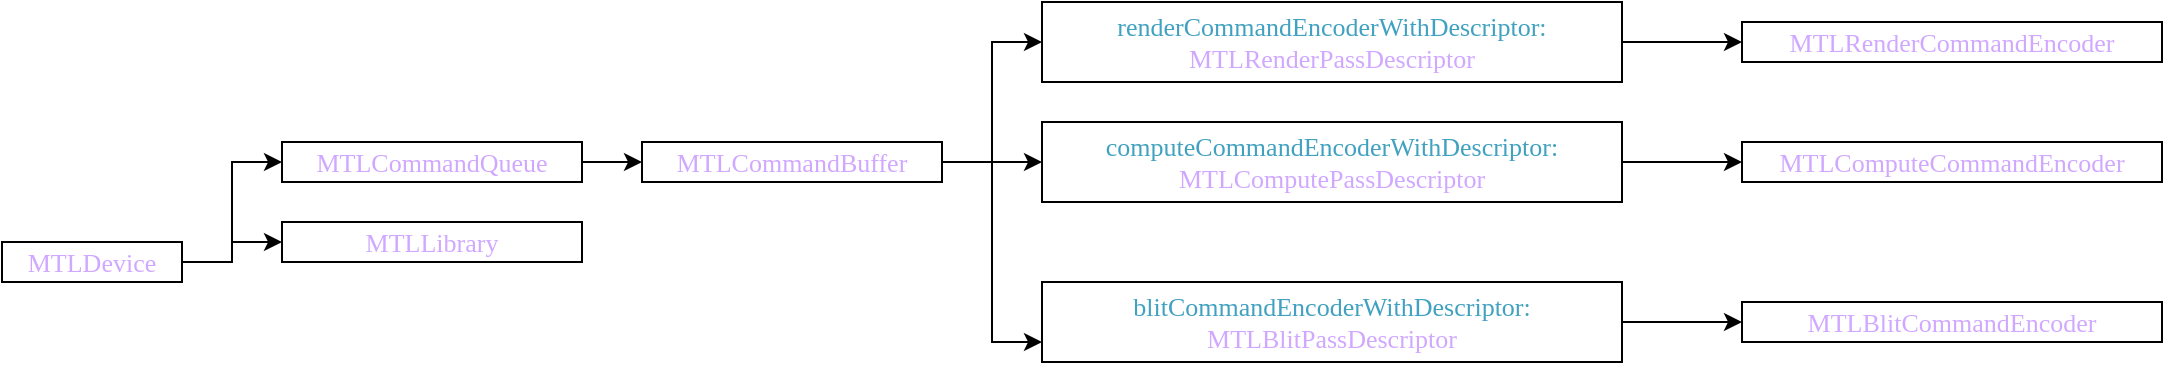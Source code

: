 <mxfile version="14.4.2" type="github">
  <diagram id="USdPcN2D7O0Sq6OQYNiE" name="Page-1">
    <mxGraphModel dx="2056" dy="1982" grid="1" gridSize="10" guides="1" tooltips="1" connect="1" arrows="1" fold="1" page="1" pageScale="1" pageWidth="827" pageHeight="1169" math="0" shadow="0">
      <root>
        <mxCell id="0" />
        <mxCell id="1" parent="0" />
        <mxCell id="2MBEesZgG_2p4eRT9xar-14" value="" style="edgeStyle=orthogonalEdgeStyle;rounded=0;orthogonalLoop=1;jettySize=auto;html=1;fontColor=#000099;entryX=0;entryY=0.5;entryDx=0;entryDy=0;" edge="1" parent="1" source="2MBEesZgG_2p4eRT9xar-2" target="2MBEesZgG_2p4eRT9xar-3">
          <mxGeometry relative="1" as="geometry" />
        </mxCell>
        <mxCell id="2MBEesZgG_2p4eRT9xar-15" value="" style="edgeStyle=orthogonalEdgeStyle;rounded=0;orthogonalLoop=1;jettySize=auto;html=1;fontColor=#000099;" edge="1" parent="1" source="2MBEesZgG_2p4eRT9xar-2" target="2MBEesZgG_2p4eRT9xar-4">
          <mxGeometry relative="1" as="geometry" />
        </mxCell>
        <mxCell id="2MBEesZgG_2p4eRT9xar-2" value="&lt;p style=&quot;margin: 0px; font-stretch: normal; font-size: 13px; line-height: normal; font-family: menlo; color: rgb(208, 168, 255);&quot;&gt;MTLDevice&lt;/p&gt;" style="whiteSpace=wrap;html=1;labelBackgroundColor=#ffffff;" vertex="1" parent="1">
          <mxGeometry x="-700" y="60" width="90" height="20" as="geometry" />
        </mxCell>
        <mxCell id="2MBEesZgG_2p4eRT9xar-16" value="" style="edgeStyle=orthogonalEdgeStyle;rounded=0;orthogonalLoop=1;jettySize=auto;html=1;fontColor=#000099;" edge="1" parent="1" source="2MBEesZgG_2p4eRT9xar-3" target="2MBEesZgG_2p4eRT9xar-5">
          <mxGeometry relative="1" as="geometry" />
        </mxCell>
        <mxCell id="2MBEesZgG_2p4eRT9xar-3" value="&lt;p style=&quot;margin: 0px; font-stretch: normal; font-size: 13px; line-height: normal; font-family: menlo; color: rgb(208, 168, 255);&quot;&gt;MTLCommandQueue&lt;/p&gt;" style="whiteSpace=wrap;html=1;labelBackgroundColor=#ffffff;" vertex="1" parent="1">
          <mxGeometry x="-560" y="10" width="150" height="20" as="geometry" />
        </mxCell>
        <mxCell id="2MBEesZgG_2p4eRT9xar-4" value="&lt;p style=&quot;margin: 0px; font-stretch: normal; font-size: 13px; line-height: normal; font-family: menlo; color: rgb(208, 168, 255);&quot;&gt;MTLLibrary&lt;/p&gt;" style="whiteSpace=wrap;html=1;labelBackgroundColor=#ffffff;" vertex="1" parent="1">
          <mxGeometry x="-560" y="50" width="150" height="20" as="geometry" />
        </mxCell>
        <mxCell id="2MBEesZgG_2p4eRT9xar-17" value="" style="edgeStyle=orthogonalEdgeStyle;rounded=0;orthogonalLoop=1;jettySize=auto;html=1;fontColor=#000099;entryX=0;entryY=0.5;entryDx=0;entryDy=0;" edge="1" parent="1" source="2MBEesZgG_2p4eRT9xar-5" target="2MBEesZgG_2p4eRT9xar-8">
          <mxGeometry relative="1" as="geometry" />
        </mxCell>
        <mxCell id="2MBEesZgG_2p4eRT9xar-18" value="" style="edgeStyle=orthogonalEdgeStyle;rounded=0;orthogonalLoop=1;jettySize=auto;html=1;fontColor=#000099;entryX=0;entryY=0.75;entryDx=0;entryDy=0;" edge="1" parent="1" source="2MBEesZgG_2p4eRT9xar-5" target="2MBEesZgG_2p4eRT9xar-10">
          <mxGeometry relative="1" as="geometry" />
        </mxCell>
        <mxCell id="2MBEesZgG_2p4eRT9xar-19" value="" style="edgeStyle=orthogonalEdgeStyle;rounded=0;orthogonalLoop=1;jettySize=auto;html=1;fontColor=#000099;" edge="1" parent="1" source="2MBEesZgG_2p4eRT9xar-5" target="2MBEesZgG_2p4eRT9xar-9">
          <mxGeometry relative="1" as="geometry" />
        </mxCell>
        <mxCell id="2MBEesZgG_2p4eRT9xar-5" value="&lt;p style=&quot;margin: 0px; font-style: normal; font-variant-caps: normal; font-weight: normal; font-stretch: normal; font-size: 13px; line-height: normal; font-family: menlo; color: rgb(208, 168, 255);&quot;&gt;MTLCommandBuffer&lt;/p&gt;" style="whiteSpace=wrap;html=1;labelBackgroundColor=#ffffff;" vertex="1" parent="1">
          <mxGeometry x="-380" y="10" width="150" height="20" as="geometry" />
        </mxCell>
        <mxCell id="2MBEesZgG_2p4eRT9xar-20" value="" style="edgeStyle=orthogonalEdgeStyle;rounded=0;orthogonalLoop=1;jettySize=auto;html=1;fontColor=#000099;" edge="1" parent="1" source="2MBEesZgG_2p4eRT9xar-8" target="2MBEesZgG_2p4eRT9xar-11">
          <mxGeometry relative="1" as="geometry" />
        </mxCell>
        <mxCell id="2MBEesZgG_2p4eRT9xar-8" value="&lt;p style=&quot;margin: 0px ; font-style: normal ; font-weight: normal ; font-stretch: normal ; font-size: 13px ; line-height: normal ; font-family: &amp;quot;menlo&amp;quot; ; color: rgb(208 , 168 , 255)&quot;&gt;&lt;span style=&quot;color: rgb(65 , 161 , 192) ; text-align: left&quot;&gt;renderCommandEncoderWithDescriptor:&lt;/span&gt;&lt;br&gt;&lt;/p&gt;&lt;p style=&quot;margin: 0px; font-stretch: normal; font-size: 13px; line-height: normal; font-family: menlo; color: rgb(208, 168, 255);&quot;&gt;MTLRenderPassDescriptor&lt;/p&gt;" style="whiteSpace=wrap;html=1;fillColor=#FFFFFF;labelBackgroundColor=#ffffff;" vertex="1" parent="1">
          <mxGeometry x="-180" y="-60" width="290" height="40" as="geometry" />
        </mxCell>
        <mxCell id="2MBEesZgG_2p4eRT9xar-21" value="" style="edgeStyle=orthogonalEdgeStyle;rounded=0;orthogonalLoop=1;jettySize=auto;html=1;fontColor=#000099;" edge="1" parent="1" source="2MBEesZgG_2p4eRT9xar-9" target="2MBEesZgG_2p4eRT9xar-12">
          <mxGeometry relative="1" as="geometry" />
        </mxCell>
        <mxCell id="2MBEesZgG_2p4eRT9xar-9" value="&lt;p style=&quot;margin: 0px ; font-stretch: normal ; font-size: 13px ; line-height: normal ; font-family: &amp;quot;menlo&amp;quot; ; color: rgb(65 , 161 , 192)&quot;&gt;computeCommandEncoderWithDescriptor:&lt;/p&gt;&lt;p style=&quot;margin: 0px; font-stretch: normal; font-size: 13px; line-height: normal; font-family: menlo; color: rgb(208, 168, 255);&quot;&gt;MTLComputePassDescriptor&lt;/p&gt;" style="whiteSpace=wrap;html=1;labelBackgroundColor=#ffffff;" vertex="1" parent="1">
          <mxGeometry x="-180" width="290" height="40" as="geometry" />
        </mxCell>
        <mxCell id="2MBEesZgG_2p4eRT9xar-22" value="" style="edgeStyle=orthogonalEdgeStyle;rounded=0;orthogonalLoop=1;jettySize=auto;html=1;fontColor=#000099;" edge="1" parent="1" source="2MBEesZgG_2p4eRT9xar-10" target="2MBEesZgG_2p4eRT9xar-13">
          <mxGeometry relative="1" as="geometry" />
        </mxCell>
        <mxCell id="2MBEesZgG_2p4eRT9xar-10" value="&lt;p style=&quot;margin: 0px ; font-stretch: normal ; font-size: 13px ; line-height: normal ; font-family: &amp;quot;menlo&amp;quot; ; color: rgb(65 , 161 , 192)&quot;&gt;blitCommandEncoderWithDescriptor:&lt;/p&gt;&lt;p style=&quot;margin: 0px; font-stretch: normal; font-size: 13px; line-height: normal; font-family: menlo; color: rgb(208, 168, 255);&quot;&gt;MTLBlitPassDescriptor&lt;/p&gt;" style="whiteSpace=wrap;html=1;labelBackgroundColor=#ffffff;" vertex="1" parent="1">
          <mxGeometry x="-180" y="80" width="290" height="40" as="geometry" />
        </mxCell>
        <mxCell id="2MBEesZgG_2p4eRT9xar-11" value="&lt;p style=&quot;margin: 0px; font-stretch: normal; font-size: 13px; line-height: normal; font-family: menlo; color: rgb(208, 168, 255);&quot;&gt;MTLRenderCommandEncoder&lt;/p&gt;" style="whiteSpace=wrap;html=1;labelBackgroundColor=#ffffff;" vertex="1" parent="1">
          <mxGeometry x="170" y="-50" width="210" height="20" as="geometry" />
        </mxCell>
        <mxCell id="2MBEesZgG_2p4eRT9xar-12" value="&lt;p style=&quot;margin: 0px; font-stretch: normal; font-size: 13px; line-height: normal; font-family: menlo; color: rgb(208, 168, 255);&quot;&gt;MTLComputeCommandEncoder&lt;/p&gt;" style="whiteSpace=wrap;html=1;labelBackgroundColor=#ffffff;" vertex="1" parent="1">
          <mxGeometry x="170" y="10" width="210" height="20" as="geometry" />
        </mxCell>
        <mxCell id="2MBEesZgG_2p4eRT9xar-13" value="&lt;p style=&quot;margin: 0px; font-stretch: normal; font-size: 13px; line-height: normal; font-family: menlo; color: rgb(208, 168, 255);&quot;&gt;MTLBlitCommandEncoder&lt;/p&gt;" style="whiteSpace=wrap;html=1;labelBackgroundColor=#ffffff;" vertex="1" parent="1">
          <mxGeometry x="170" y="90" width="210" height="20" as="geometry" />
        </mxCell>
      </root>
    </mxGraphModel>
  </diagram>
</mxfile>
